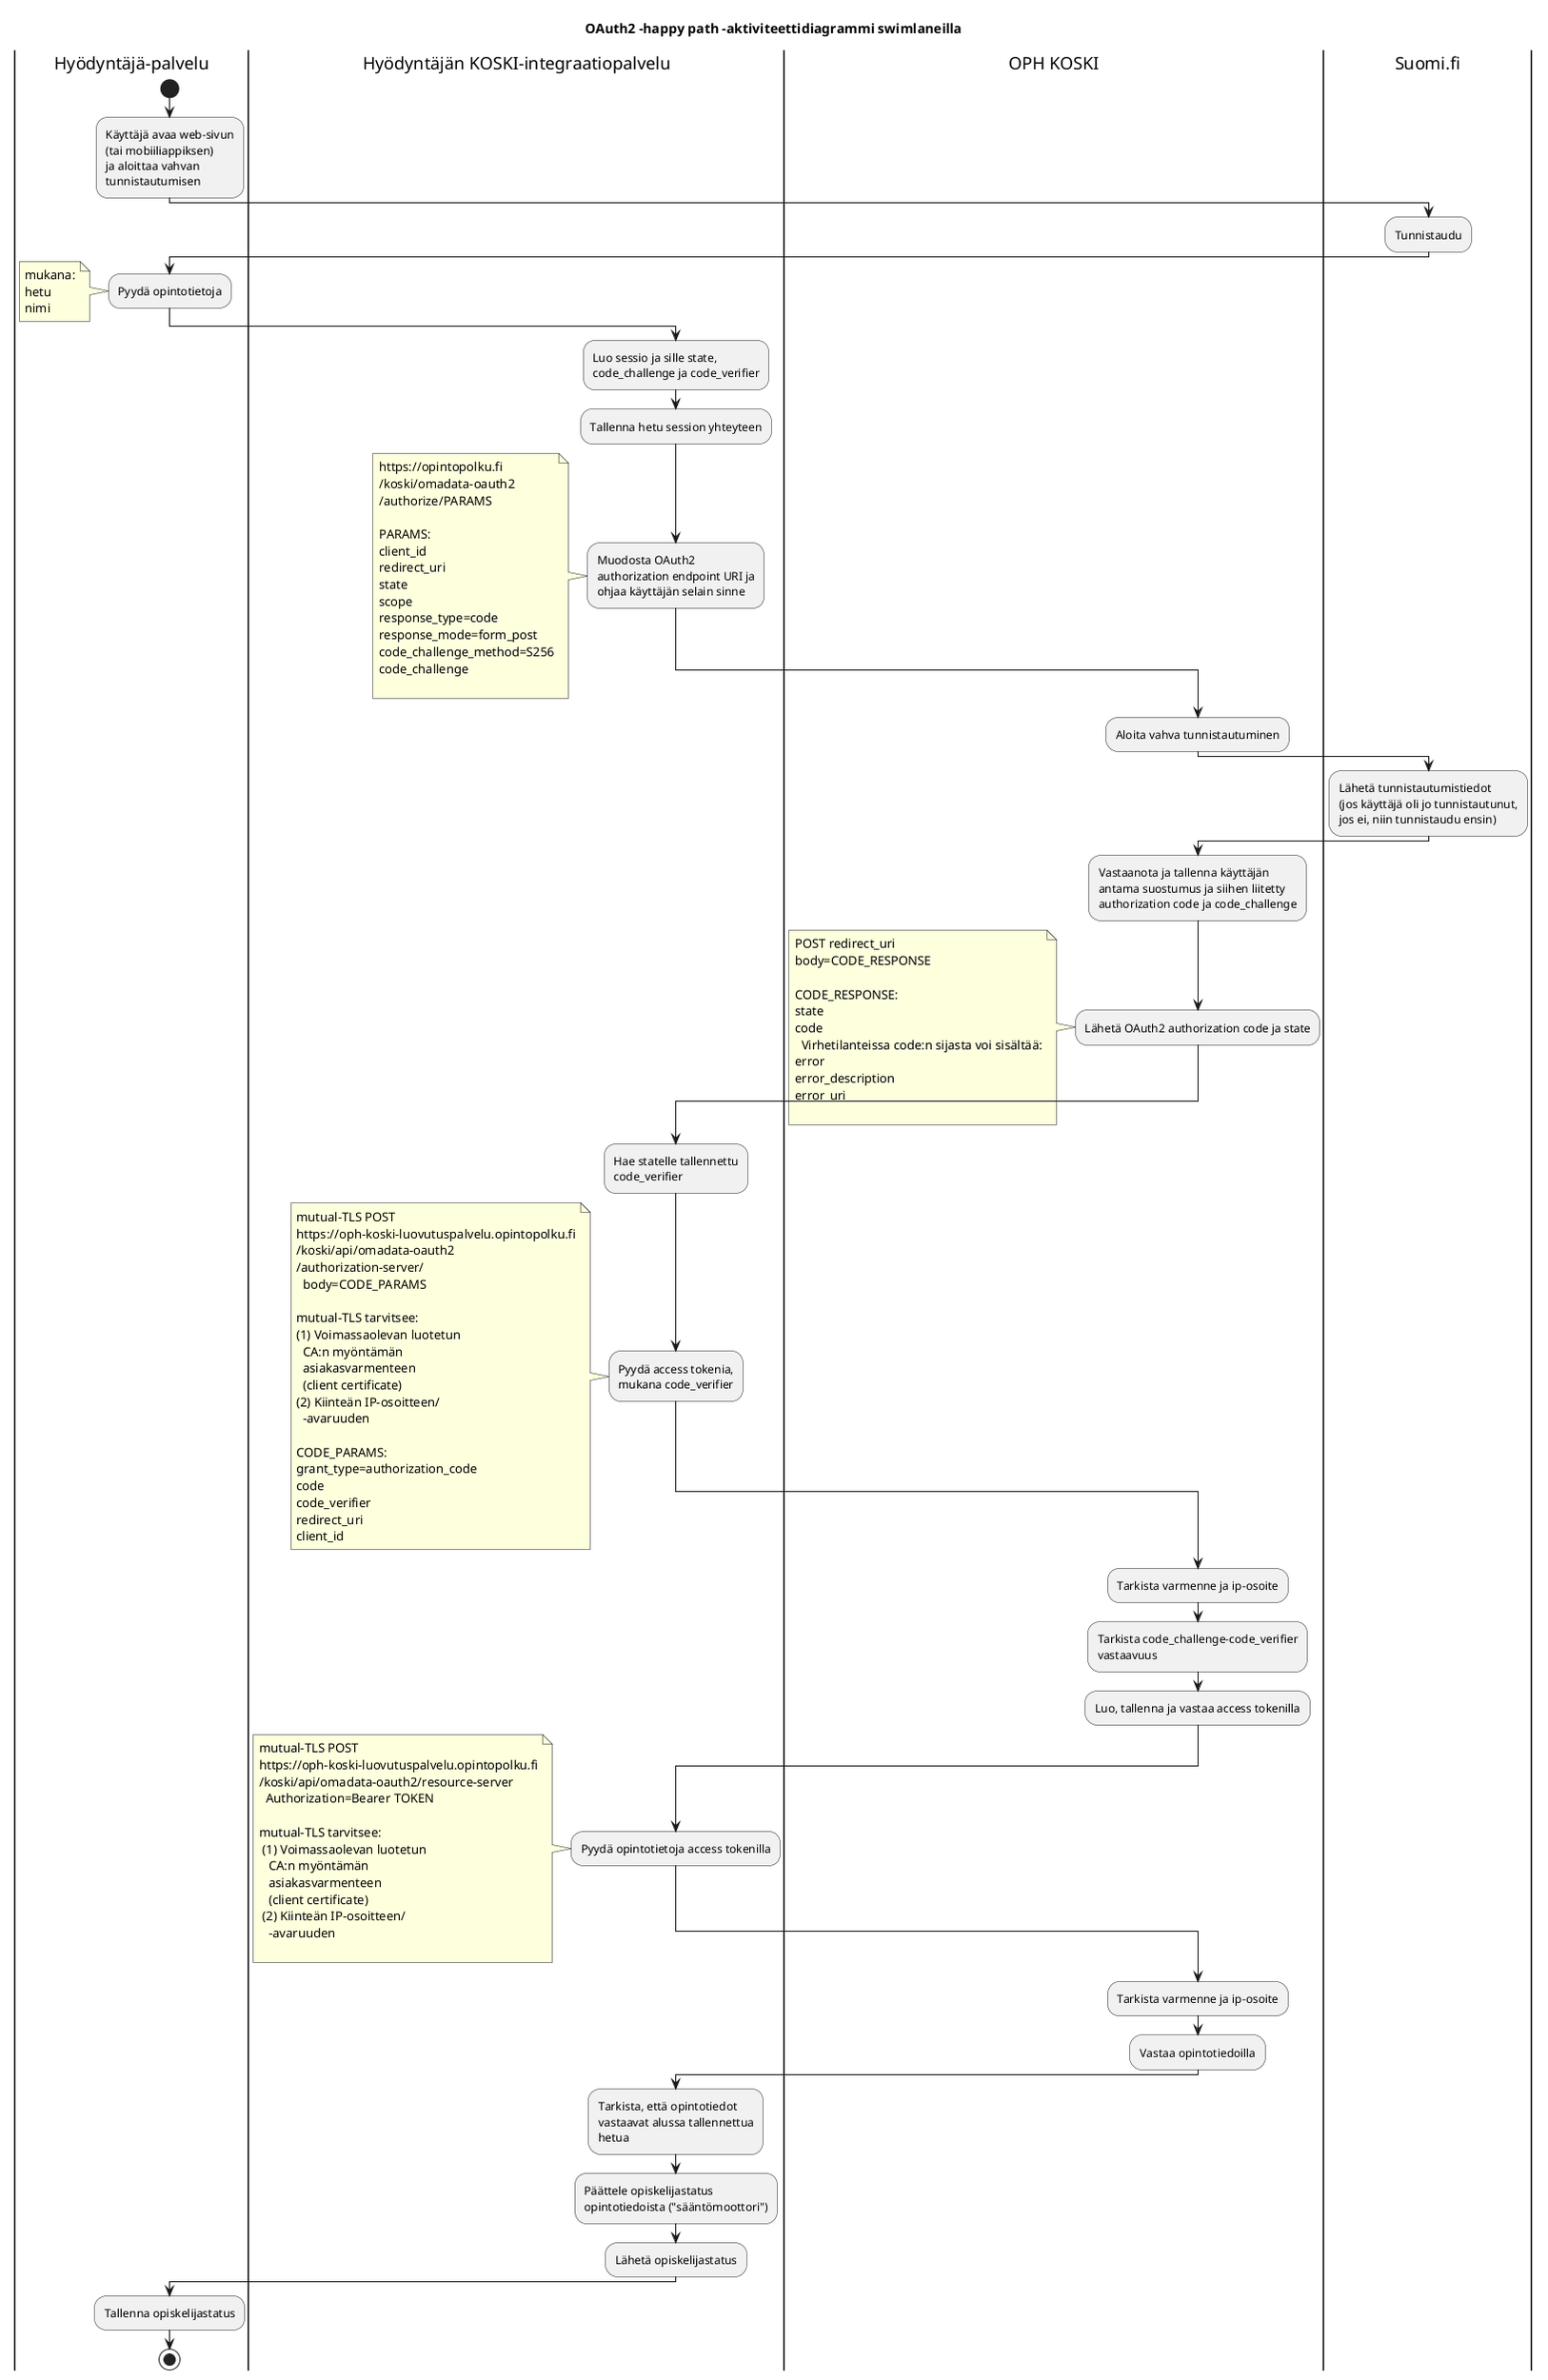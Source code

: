 @startuml
title OAuth2 -happy path -aktiviteettidiagrammi swimlaneilla
|Hyödyntäjä-palvelu|
|Hyödyntäjän KOSKI-integraatiopalvelu|
|OPH KOSKI|
|Hyödyntäjä-palvelu|
start
:Käyttäjä avaa web-sivun
(tai mobiiliappiksen)
ja aloittaa vahvan
tunnistautumisen;
|Suomi.fi|
:Tunnistaudu;
|Hyödyntäjä-palvelu|
:Pyydä opintotietoja;
note left
mukana:
hetu
nimi
end note
|Hyödyntäjän KOSKI-integraatiopalvelu|
:Luo sessio ja sille state,
code_challenge ja code_verifier;
:Tallenna hetu session yhteyteen;
:Muodosta OAuth2
authorization endpoint URI ja
ohjaa käyttäjän selain sinne;
note left
https://opintopolku.fi
/koski/omadata-oauth2
/authorize/PARAMS

PARAMS:
client_id
redirect_uri
state
scope
response_type=code
response_mode=form_post
code_challenge_method=S256
code_challenge

end note
|OPH KOSKI|
:Aloita vahva tunnistautuminen;
|Suomi.fi|
:Lähetä tunnistautumistiedot
(jos käyttäjä oli jo tunnistautunut,
jos ei, niin tunnistaudu ensin);
|OPH KOSKI|
:Vastaanota ja tallenna käyttäjän
antama suostumus ja siihen liitetty
authorization code ja code_challenge;
:Lähetä OAuth2 authorization code ja state;
note left
POST redirect_uri
body=CODE_RESPONSE

CODE_RESPONSE:
state
code
  Virhetilanteissa code:n sijasta voi sisältää:
error
error_description
error_uri

end note
|Hyödyntäjän KOSKI-integraatiopalvelu|
:Hae statelle tallennettu
code_verifier;
:Pyydä access tokenia,
mukana code_verifier;
note left
mutual-TLS POST
https://oph-koski-luovutuspalvelu.opintopolku.fi
/koski/api/omadata-oauth2
/authorization-server/
  body=CODE_PARAMS

mutual-TLS tarvitsee:
(1) Voimassaolevan luotetun
  CA:n myöntämän
  asiakasvarmenteen
  (client certificate)
(2) Kiinteän IP-osoitteen/
  -avaruuden

CODE_PARAMS:
grant_type=authorization_code
code
code_verifier
redirect_uri
client_id
end note
|OPH KOSKI|
:Tarkista varmenne ja ip-osoite;
:Tarkista code_challenge-code_verifier
vastaavuus;
:Luo, tallenna ja vastaa access tokenilla;
|Hyödyntäjän KOSKI-integraatiopalvelu|
:Pyydä opintotietoja access tokenilla;
note left
mutual-TLS POST
https://oph-koski-luovutuspalvelu.opintopolku.fi
/koski/api/omadata-oauth2/resource-server
  Authorization=Bearer TOKEN

mutual-TLS tarvitsee:
 (1) Voimassaolevan luotetun
   CA:n myöntämän
   asiakasvarmenteen
   (client certificate)
 (2) Kiinteän IP-osoitteen/
   -avaruuden

end note
|OPH KOSKI|
:Tarkista varmenne ja ip-osoite;
:Vastaa opintotiedoilla;
|Hyödyntäjän KOSKI-integraatiopalvelu|
:Tarkista, että opintotiedot
vastaavat alussa tallennettua
hetua;
:Päättele opiskelijastatus
opintotiedoista ("sääntömoottori");
:Lähetä opiskelijastatus;
|Hyödyntäjä-palvelu|
:Tallenna opiskelijastatus;
stop

@enduml
